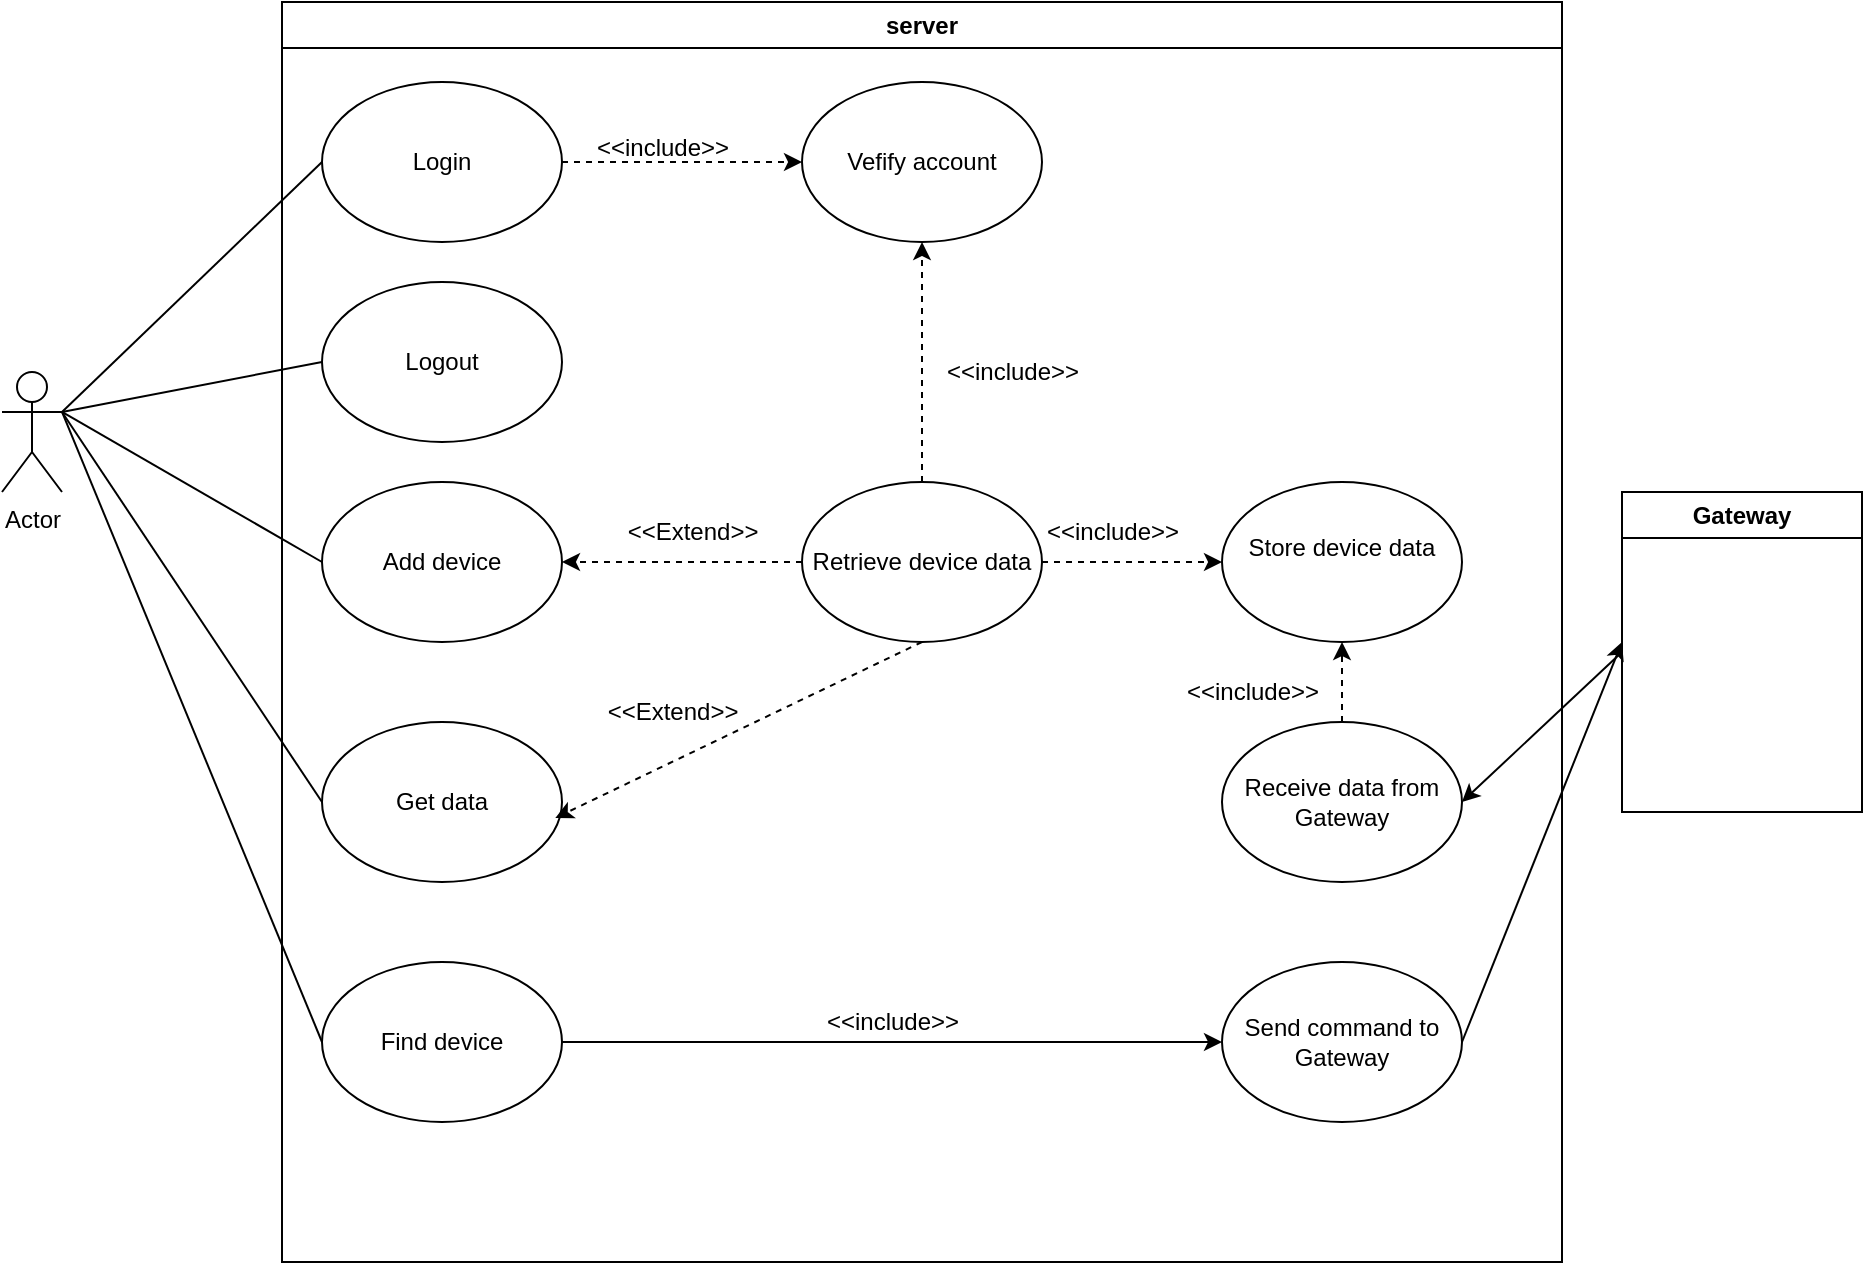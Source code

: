 <mxfile>
    <diagram id="t5VJHV6ZTO-ZNpSYDhZc" name="Page-1">
        <mxGraphModel dx="979" dy="684" grid="1" gridSize="10" guides="1" tooltips="1" connect="1" arrows="1" fold="1" page="1" pageScale="1" pageWidth="850" pageHeight="1100" math="0" shadow="0">
            <root>
                <mxCell id="0"/>
                <mxCell id="1" parent="0"/>
                <mxCell id="2" value="server" style="swimlane;whiteSpace=wrap;html=1;startSize=23;" vertex="1" parent="1">
                    <mxGeometry x="210" y="40" width="640" height="630" as="geometry"/>
                </mxCell>
                <mxCell id="9" style="edgeStyle=none;html=1;exitX=1;exitY=0.5;exitDx=0;exitDy=0;entryX=0;entryY=0.5;entryDx=0;entryDy=0;dashed=1;" edge="1" parent="2" source="6" target="7">
                    <mxGeometry relative="1" as="geometry"/>
                </mxCell>
                <mxCell id="6" value="Login" style="ellipse;whiteSpace=wrap;html=1;" vertex="1" parent="2">
                    <mxGeometry x="20" y="40" width="120" height="80" as="geometry"/>
                </mxCell>
                <mxCell id="7" value="Vefify account" style="ellipse;whiteSpace=wrap;html=1;" vertex="1" parent="2">
                    <mxGeometry x="260" y="40" width="120" height="80" as="geometry"/>
                </mxCell>
                <mxCell id="12" value="Add device" style="ellipse;whiteSpace=wrap;html=1;" vertex="1" parent="2">
                    <mxGeometry x="20" y="240" width="120" height="80" as="geometry"/>
                </mxCell>
                <mxCell id="41" style="edgeStyle=none;html=1;exitX=1;exitY=0.5;exitDx=0;exitDy=0;entryX=0;entryY=0.5;entryDx=0;entryDy=0;" edge="1" parent="2" source="13" target="38">
                    <mxGeometry relative="1" as="geometry"/>
                </mxCell>
                <mxCell id="13" value="Find device" style="ellipse;whiteSpace=wrap;html=1;" vertex="1" parent="2">
                    <mxGeometry x="20" y="480" width="120" height="80" as="geometry"/>
                </mxCell>
                <mxCell id="14" value="Logout" style="ellipse;whiteSpace=wrap;html=1;" vertex="1" parent="2">
                    <mxGeometry x="20" y="140" width="120" height="80" as="geometry"/>
                </mxCell>
                <mxCell id="15" value="Get data" style="ellipse;whiteSpace=wrap;html=1;" vertex="1" parent="2">
                    <mxGeometry x="20" y="360" width="120" height="80" as="geometry"/>
                </mxCell>
                <mxCell id="28" style="edgeStyle=none;html=1;exitX=0;exitY=0.5;exitDx=0;exitDy=0;dashed=1;" edge="1" parent="2" source="16" target="12">
                    <mxGeometry relative="1" as="geometry"/>
                </mxCell>
                <mxCell id="31" style="edgeStyle=none;html=1;exitX=0.5;exitY=0;exitDx=0;exitDy=0;entryX=0.5;entryY=1;entryDx=0;entryDy=0;dashed=1;" edge="1" parent="2" source="16" target="7">
                    <mxGeometry relative="1" as="geometry"/>
                </mxCell>
                <mxCell id="35" style="edgeStyle=none;html=1;exitX=1;exitY=0.5;exitDx=0;exitDy=0;entryX=0;entryY=0.5;entryDx=0;entryDy=0;dashed=1;" edge="1" parent="2" source="16" target="34">
                    <mxGeometry relative="1" as="geometry"/>
                </mxCell>
                <mxCell id="16" value="Retrieve device data" style="ellipse;whiteSpace=wrap;html=1;" vertex="1" parent="2">
                    <mxGeometry x="260" y="240" width="120" height="80" as="geometry"/>
                </mxCell>
                <mxCell id="29" style="edgeStyle=none;html=1;exitX=0.5;exitY=1;exitDx=0;exitDy=0;entryX=0.972;entryY=0.6;entryDx=0;entryDy=0;entryPerimeter=0;dashed=1;" edge="1" parent="2" source="16" target="15">
                    <mxGeometry relative="1" as="geometry"/>
                </mxCell>
                <mxCell id="32" value="&amp;lt;&amp;lt;Extend&amp;gt;&amp;gt;" style="text;html=1;align=center;verticalAlign=middle;resizable=0;points=[];autosize=1;strokeColor=none;fillColor=none;" vertex="1" parent="2">
                    <mxGeometry x="160" y="250" width="90" height="30" as="geometry"/>
                </mxCell>
                <mxCell id="33" value="&amp;lt;&amp;lt;Extend&amp;gt;&amp;gt;" style="text;html=1;align=center;verticalAlign=middle;resizable=0;points=[];autosize=1;strokeColor=none;fillColor=none;" vertex="1" parent="2">
                    <mxGeometry x="150" y="340" width="90" height="30" as="geometry"/>
                </mxCell>
                <mxCell id="34" value="&#xa;Store device data&#xa;&#xa;" style="ellipse;whiteSpace=wrap;html=1;" vertex="1" parent="2">
                    <mxGeometry x="470" y="240" width="120" height="80" as="geometry"/>
                </mxCell>
                <mxCell id="36" value="&amp;lt;&amp;lt;include&amp;gt;&amp;gt;" style="text;html=1;align=center;verticalAlign=middle;resizable=0;points=[];autosize=1;strokeColor=none;fillColor=none;" vertex="1" parent="2">
                    <mxGeometry x="370" y="250" width="90" height="30" as="geometry"/>
                </mxCell>
                <mxCell id="43" style="edgeStyle=none;html=1;exitX=0.5;exitY=0;exitDx=0;exitDy=0;entryX=0.5;entryY=1;entryDx=0;entryDy=0;dashed=1;" edge="1" parent="2" source="37" target="34">
                    <mxGeometry relative="1" as="geometry"/>
                </mxCell>
                <mxCell id="37" value="Receive data from Gateway" style="ellipse;whiteSpace=wrap;html=1;" vertex="1" parent="2">
                    <mxGeometry x="470" y="360" width="120" height="80" as="geometry"/>
                </mxCell>
                <mxCell id="38" value="Send command to Gateway" style="ellipse;whiteSpace=wrap;html=1;" vertex="1" parent="2">
                    <mxGeometry x="470" y="480" width="120" height="80" as="geometry"/>
                </mxCell>
                <mxCell id="42" value="&amp;lt;&amp;lt;include&amp;gt;&amp;gt;" style="text;html=1;align=center;verticalAlign=middle;resizable=0;points=[];autosize=1;strokeColor=none;fillColor=none;" vertex="1" parent="2">
                    <mxGeometry x="260" y="495" width="90" height="30" as="geometry"/>
                </mxCell>
                <mxCell id="44" value="&amp;lt;&amp;lt;include&amp;gt;&amp;gt;" style="text;html=1;align=center;verticalAlign=middle;resizable=0;points=[];autosize=1;strokeColor=none;fillColor=none;" vertex="1" parent="2">
                    <mxGeometry x="440" y="330" width="90" height="30" as="geometry"/>
                </mxCell>
                <mxCell id="45" value="&amp;lt;&amp;lt;include&amp;gt;&amp;gt;" style="text;html=1;align=center;verticalAlign=middle;resizable=0;points=[];autosize=1;strokeColor=none;fillColor=none;" vertex="1" parent="2">
                    <mxGeometry x="320" y="170" width="90" height="30" as="geometry"/>
                </mxCell>
                <mxCell id="25" style="edgeStyle=none;html=1;exitX=1;exitY=0.333;exitDx=0;exitDy=0;exitPerimeter=0;entryX=0;entryY=0.5;entryDx=0;entryDy=0;strokeColor=default;endArrow=none;endFill=0;" edge="1" parent="1" source="3" target="12">
                    <mxGeometry relative="1" as="geometry"/>
                </mxCell>
                <mxCell id="26" style="edgeStyle=none;html=1;exitX=1;exitY=0.333;exitDx=0;exitDy=0;exitPerimeter=0;entryX=0;entryY=0.5;entryDx=0;entryDy=0;endArrow=none;endFill=0;" edge="1" parent="1" source="3" target="15">
                    <mxGeometry relative="1" as="geometry"/>
                </mxCell>
                <mxCell id="27" style="edgeStyle=none;html=1;exitX=1;exitY=0.333;exitDx=0;exitDy=0;exitPerimeter=0;entryX=0;entryY=0.5;entryDx=0;entryDy=0;endArrow=none;endFill=0;" edge="1" parent="1" source="3" target="13">
                    <mxGeometry relative="1" as="geometry"/>
                </mxCell>
                <mxCell id="3" value="Actor" style="shape=umlActor;verticalLabelPosition=bottom;verticalAlign=top;html=1;outlineConnect=0;" vertex="1" parent="1">
                    <mxGeometry x="70" y="225" width="30" height="60" as="geometry"/>
                </mxCell>
                <mxCell id="11" value="&amp;lt;&amp;lt;include&amp;gt;&amp;gt;" style="text;html=1;align=center;verticalAlign=middle;resizable=0;points=[];autosize=1;strokeColor=none;fillColor=none;" vertex="1" parent="1">
                    <mxGeometry x="355" y="98" width="90" height="30" as="geometry"/>
                </mxCell>
                <mxCell id="48" style="edgeStyle=none;html=1;exitX=0;exitY=0.5;exitDx=0;exitDy=0;entryX=1;entryY=0.5;entryDx=0;entryDy=0;" edge="1" parent="1" source="17" target="37">
                    <mxGeometry relative="1" as="geometry"/>
                </mxCell>
                <mxCell id="17" value="Gateway" style="swimlane;whiteSpace=wrap;html=1;" vertex="1" parent="1">
                    <mxGeometry x="880" y="285" width="120" height="160" as="geometry"/>
                </mxCell>
                <mxCell id="22" value="" style="endArrow=none;html=1;entryX=0;entryY=0.5;entryDx=0;entryDy=0;exitX=1;exitY=0.333;exitDx=0;exitDy=0;exitPerimeter=0;" edge="1" parent="1" source="3" target="6">
                    <mxGeometry width="50" height="50" relative="1" as="geometry">
                        <mxPoint x="460" y="370" as="sourcePoint"/>
                        <mxPoint x="510" y="320" as="targetPoint"/>
                    </mxGeometry>
                </mxCell>
                <mxCell id="24" value="" style="endArrow=none;html=1;exitX=1;exitY=0.333;exitDx=0;exitDy=0;exitPerimeter=0;entryX=0;entryY=0.5;entryDx=0;entryDy=0;" edge="1" parent="1" source="3" target="14">
                    <mxGeometry width="50" height="50" relative="1" as="geometry">
                        <mxPoint x="460" y="370" as="sourcePoint"/>
                        <mxPoint x="510" y="320" as="targetPoint"/>
                    </mxGeometry>
                </mxCell>
                <mxCell id="39" style="edgeStyle=none;html=1;exitX=1;exitY=0.5;exitDx=0;exitDy=0;endArrow=classic;endFill=1;" edge="1" parent="1" source="38">
                    <mxGeometry relative="1" as="geometry">
                        <mxPoint x="880" y="360" as="targetPoint"/>
                    </mxGeometry>
                </mxCell>
            </root>
        </mxGraphModel>
    </diagram>
</mxfile>